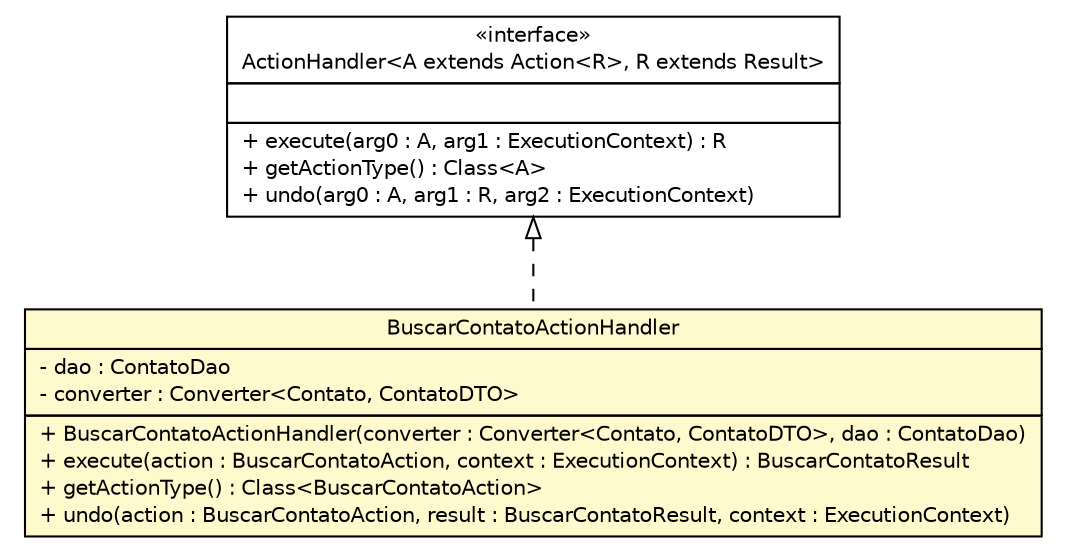 #!/usr/local/bin/dot
#
# Class diagram 
# Generated by UMLGraph version 5.1 (http://www.umlgraph.org/)
#

digraph G {
	edge [fontname="Helvetica",fontsize=10,labelfontname="Helvetica",labelfontsize=10];
	node [fontname="Helvetica",fontsize=10,shape=plaintext];
	nodesep=0.25;
	ranksep=0.5;
	// br.net.meditec.server.actionhandler.BuscarContatoActionHandler
	c7191 [label=<<table title="br.net.meditec.server.actionhandler.BuscarContatoActionHandler" border="0" cellborder="1" cellspacing="0" cellpadding="2" port="p" bgcolor="lemonChiffon" href="./BuscarContatoActionHandler.html">
		<tr><td><table border="0" cellspacing="0" cellpadding="1">
<tr><td align="center" balign="center"> BuscarContatoActionHandler </td></tr>
		</table></td></tr>
		<tr><td><table border="0" cellspacing="0" cellpadding="1">
<tr><td align="left" balign="left"> - dao : ContatoDao </td></tr>
<tr><td align="left" balign="left"> - converter : Converter&lt;Contato, ContatoDTO&gt; </td></tr>
		</table></td></tr>
		<tr><td><table border="0" cellspacing="0" cellpadding="1">
<tr><td align="left" balign="left"> + BuscarContatoActionHandler(converter : Converter&lt;Contato, ContatoDTO&gt;, dao : ContatoDao) </td></tr>
<tr><td align="left" balign="left"> + execute(action : BuscarContatoAction, context : ExecutionContext) : BuscarContatoResult </td></tr>
<tr><td align="left" balign="left"> + getActionType() : Class&lt;BuscarContatoAction&gt; </td></tr>
<tr><td align="left" balign="left"> + undo(action : BuscarContatoAction, result : BuscarContatoResult, context : ExecutionContext) </td></tr>
		</table></td></tr>
		</table>>, fontname="Helvetica", fontcolor="black", fontsize=10.0];
	//br.net.meditec.server.actionhandler.BuscarContatoActionHandler implements com.gwtplatform.dispatch.server.actionhandler.ActionHandler<A extends com.gwtplatform.dispatch.shared.Action<R>, R extends com.gwtplatform.dispatch.shared.Result>
	c7194:p -> c7191:p [dir=back,arrowtail=empty,style=dashed];
	// com.gwtplatform.dispatch.server.actionhandler.ActionHandler<A extends com.gwtplatform.dispatch.shared.Action<R>, R extends com.gwtplatform.dispatch.shared.Result>
	c7194 [label=<<table title="com.gwtplatform.dispatch.server.actionhandler.ActionHandler" border="0" cellborder="1" cellspacing="0" cellpadding="2" port="p" href="http://java.sun.com/j2se/1.4.2/docs/api/com/gwtplatform/dispatch/server/actionhandler/ActionHandler.html">
		<tr><td><table border="0" cellspacing="0" cellpadding="1">
<tr><td align="center" balign="center"> &#171;interface&#187; </td></tr>
<tr><td align="center" balign="center"> ActionHandler&lt;A extends Action&lt;R&gt;, R extends Result&gt; </td></tr>
		</table></td></tr>
		<tr><td><table border="0" cellspacing="0" cellpadding="1">
<tr><td align="left" balign="left">  </td></tr>
		</table></td></tr>
		<tr><td><table border="0" cellspacing="0" cellpadding="1">
<tr><td align="left" balign="left"> + execute(arg0 : A, arg1 : ExecutionContext) : R </td></tr>
<tr><td align="left" balign="left"> + getActionType() : Class&lt;A&gt; </td></tr>
<tr><td align="left" balign="left"> + undo(arg0 : A, arg1 : R, arg2 : ExecutionContext) </td></tr>
		</table></td></tr>
		</table>>, fontname="Helvetica", fontcolor="black", fontsize=10.0];
}


